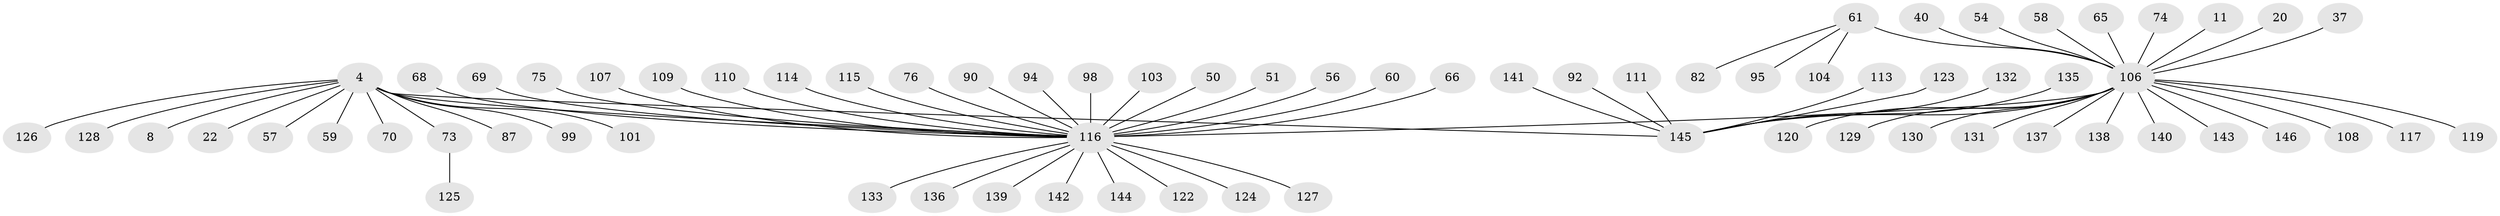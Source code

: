// original degree distribution, {24: 0.00684931506849315, 15: 0.00684931506849315, 7: 0.02054794520547945, 18: 0.00684931506849315, 6: 0.0273972602739726, 3: 0.0547945205479452, 1: 0.6095890410958904, 2: 0.2054794520547945, 11: 0.00684931506849315, 5: 0.0273972602739726, 4: 0.02054794520547945, 8: 0.00684931506849315}
// Generated by graph-tools (version 1.1) at 2025/51/03/04/25 21:51:24]
// undirected, 73 vertices, 73 edges
graph export_dot {
graph [start="1"]
  node [color=gray90,style=filled];
  4;
  8;
  11;
  20;
  22;
  37;
  40;
  50;
  51;
  54;
  56;
  57;
  58 [super="+27"];
  59;
  60;
  61 [super="+16"];
  65;
  66;
  68;
  69;
  70;
  73 [super="+7"];
  74;
  75;
  76;
  82;
  87;
  90;
  92;
  94;
  95;
  98;
  99;
  101;
  103;
  104;
  106 [super="+102+45+89+1"];
  107 [super="+55"];
  108;
  109 [super="+29"];
  110;
  111;
  113;
  114;
  115;
  116 [super="+3+71+86+15+28+97"];
  117;
  119;
  120 [super="+53"];
  122 [super="+112"];
  123;
  124 [super="+83"];
  125;
  126;
  127;
  128;
  129;
  130 [super="+34"];
  131;
  132 [super="+118"];
  133;
  135 [super="+105"];
  136;
  137;
  138;
  139;
  140;
  141 [super="+100"];
  142;
  143;
  144;
  145 [super="+121+13+134+32+49"];
  146;
  4 -- 8;
  4 -- 22;
  4 -- 57;
  4 -- 59;
  4 -- 70;
  4 -- 73 [weight=2];
  4 -- 87;
  4 -- 99;
  4 -- 101;
  4 -- 126;
  4 -- 128;
  4 -- 116 [weight=3];
  4 -- 145 [weight=3];
  11 -- 106;
  20 -- 106;
  37 -- 106;
  40 -- 106;
  50 -- 116;
  51 -- 116;
  54 -- 106;
  56 -- 116;
  58 -- 106;
  60 -- 116;
  61 -- 95;
  61 -- 104;
  61 -- 106 [weight=3];
  61 -- 82;
  65 -- 106;
  66 -- 116;
  68 -- 116;
  69 -- 116;
  73 -- 125;
  74 -- 106;
  75 -- 116;
  76 -- 116;
  90 -- 116;
  92 -- 145;
  94 -- 116;
  98 -- 116;
  103 -- 116;
  106 -- 129;
  106 -- 108;
  106 -- 143;
  106 -- 117;
  106 -- 131;
  106 -- 137;
  106 -- 138;
  106 -- 140;
  106 -- 145 [weight=2];
  106 -- 146;
  106 -- 116 [weight=8];
  106 -- 119;
  106 -- 130;
  106 -- 120;
  107 -- 116;
  109 -- 116;
  110 -- 116;
  111 -- 145;
  113 -- 145;
  114 -- 116;
  115 -- 116;
  116 -- 139;
  116 -- 144;
  116 -- 142;
  116 -- 124;
  116 -- 133;
  116 -- 136;
  116 -- 122;
  116 -- 127;
  123 -- 145;
  132 -- 145;
  135 -- 145;
  141 -- 145;
}
